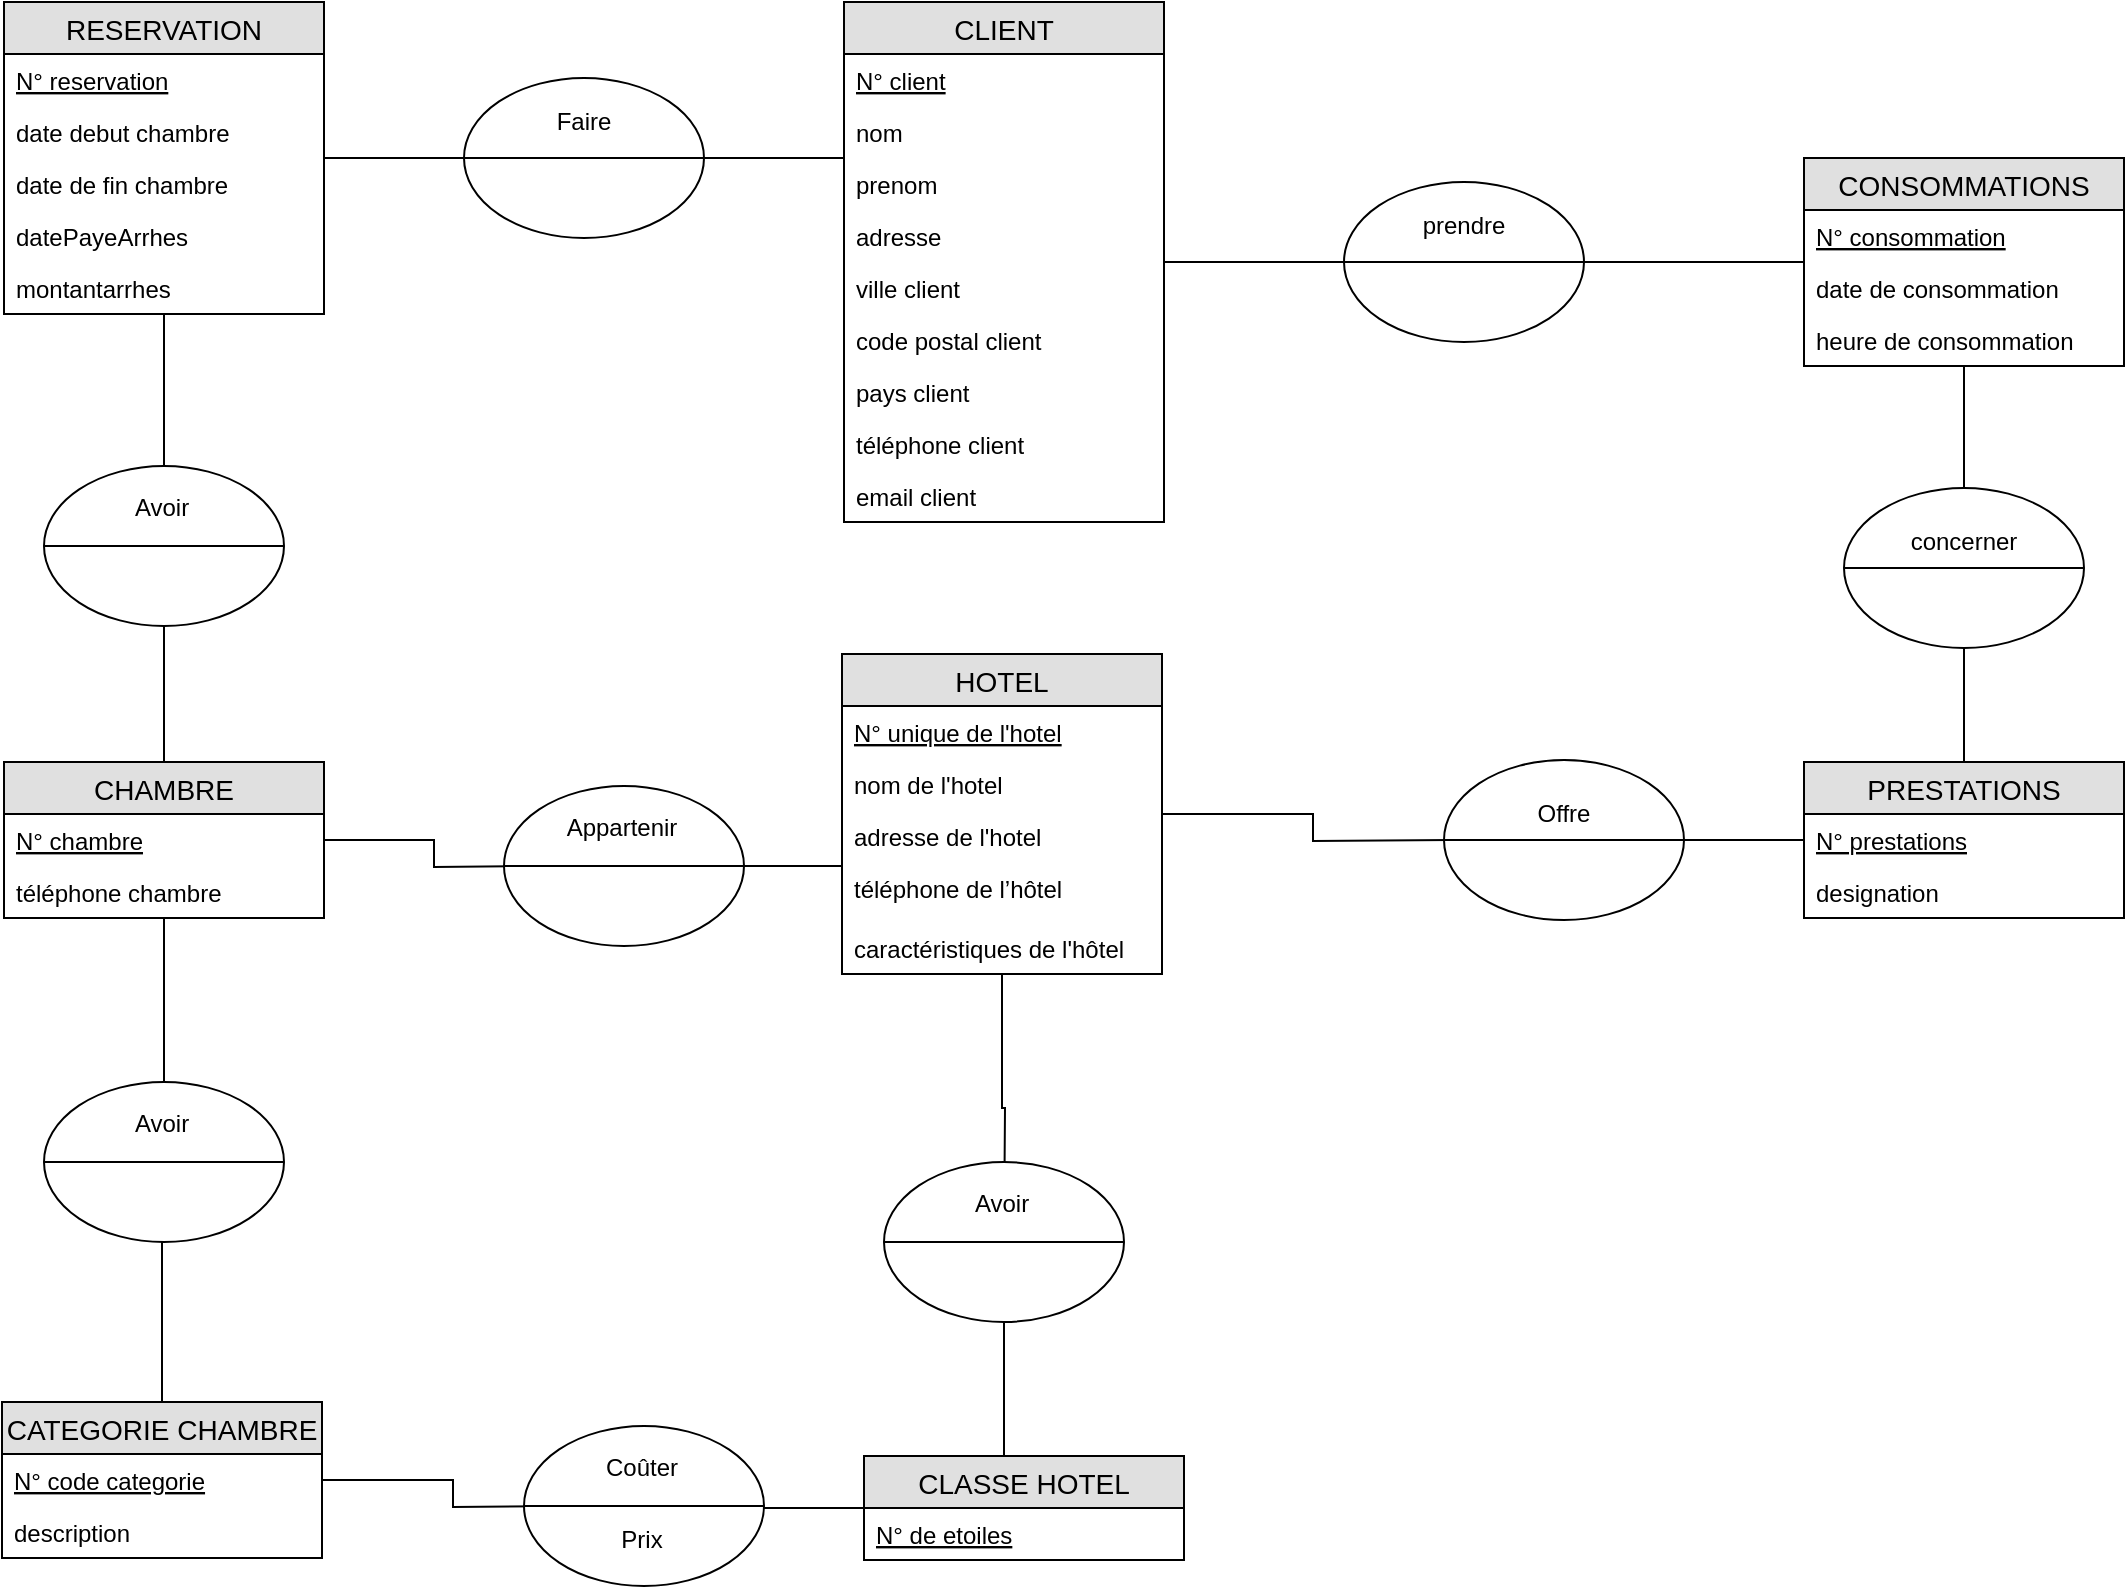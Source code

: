 <mxfile version="12.3.2" type="device" pages="2"><diagram id="JIY-DpcTwxHqv-32On8U" name="MCD"><mxGraphModel dx="1666" dy="900" grid="1" gridSize="10" guides="1" tooltips="1" connect="1" arrows="1" fold="1" page="1" pageScale="1" pageWidth="827" pageHeight="1169" math="0" shadow="0"><root><mxCell id="0"/><mxCell id="1" parent="0"/><mxCell id="kidy3996YHpwmDa_Awx5-35" value="" style="edgeStyle=orthogonalEdgeStyle;rounded=0;orthogonalLoop=1;jettySize=auto;html=1;" parent="1" source="kidy3996YHpwmDa_Awx5-2" edge="1"><mxGeometry relative="1" as="geometry"><mxPoint x="300" y="218" as="targetPoint"/></mxGeometry></mxCell><mxCell id="kidy3996YHpwmDa_Awx5-68" value="" style="edgeStyle=orthogonalEdgeStyle;rounded=0;orthogonalLoop=1;jettySize=auto;html=1;" parent="1" source="kidy3996YHpwmDa_Awx5-2" edge="1"><mxGeometry relative="1" as="geometry"><mxPoint x="140" y="390" as="targetPoint"/></mxGeometry></mxCell><mxCell id="kidy3996YHpwmDa_Awx5-2" value="RESERVATION" style="swimlane;fontStyle=0;childLayout=stackLayout;horizontal=1;startSize=26;fillColor=#e0e0e0;horizontalStack=0;resizeParent=1;resizeParentMax=0;resizeLast=0;collapsible=1;marginBottom=0;swimlaneFillColor=#ffffff;align=center;fontSize=14;" parent="1" vertex="1"><mxGeometry x="60" y="140" width="160" height="156" as="geometry"/></mxCell><mxCell id="kidy3996YHpwmDa_Awx5-3" value="N° reservation" style="text;strokeColor=none;fillColor=none;spacingLeft=4;spacingRight=4;overflow=hidden;rotatable=0;points=[[0,0.5],[1,0.5]];portConstraint=eastwest;fontSize=12;fontStyle=4" parent="kidy3996YHpwmDa_Awx5-2" vertex="1"><mxGeometry y="26" width="160" height="26" as="geometry"/></mxCell><mxCell id="kidy3996YHpwmDa_Awx5-4" value="date debut chambre" style="text;strokeColor=none;fillColor=none;spacingLeft=4;spacingRight=4;overflow=hidden;rotatable=0;points=[[0,0.5],[1,0.5]];portConstraint=eastwest;fontSize=12;" parent="kidy3996YHpwmDa_Awx5-2" vertex="1"><mxGeometry y="52" width="160" height="26" as="geometry"/></mxCell><mxCell id="kidy3996YHpwmDa_Awx5-5" value="date de fin chambre" style="text;strokeColor=none;fillColor=none;spacingLeft=4;spacingRight=4;overflow=hidden;rotatable=0;points=[[0,0.5],[1,0.5]];portConstraint=eastwest;fontSize=12;" parent="kidy3996YHpwmDa_Awx5-2" vertex="1"><mxGeometry y="78" width="160" height="26" as="geometry"/></mxCell><mxCell id="kidy3996YHpwmDa_Awx5-6" value="datePayeArrhes" style="text;strokeColor=none;fillColor=none;spacingLeft=4;spacingRight=4;overflow=hidden;rotatable=0;points=[[0,0.5],[1,0.5]];portConstraint=eastwest;fontSize=12;" parent="kidy3996YHpwmDa_Awx5-2" vertex="1"><mxGeometry y="104" width="160" height="26" as="geometry"/></mxCell><mxCell id="kidy3996YHpwmDa_Awx5-7" value="montantarrhes" style="text;strokeColor=none;fillColor=none;spacingLeft=4;spacingRight=4;overflow=hidden;rotatable=0;points=[[0,0.5],[1,0.5]];portConstraint=eastwest;fontSize=12;" parent="kidy3996YHpwmDa_Awx5-2" vertex="1"><mxGeometry y="130" width="160" height="26" as="geometry"/></mxCell><mxCell id="kidy3996YHpwmDa_Awx5-39" value="" style="edgeStyle=orthogonalEdgeStyle;rounded=0;orthogonalLoop=1;jettySize=auto;html=1;" parent="1" source="kidy3996YHpwmDa_Awx5-23" edge="1"><mxGeometry relative="1" as="geometry"><mxPoint x="490" y="218" as="targetPoint"/></mxGeometry></mxCell><mxCell id="kidy3996YHpwmDa_Awx5-23" value="" style="ellipse;whiteSpace=wrap;html=1;" parent="1" vertex="1"><mxGeometry x="290" y="178" width="120" height="80" as="geometry"/></mxCell><mxCell id="kidy3996YHpwmDa_Awx5-27" value="" style="endArrow=none;html=1;entryX=1;entryY=0.5;entryDx=0;entryDy=0;exitX=0;exitY=0.5;exitDx=0;exitDy=0;" parent="1" source="kidy3996YHpwmDa_Awx5-23" target="kidy3996YHpwmDa_Awx5-23" edge="1"><mxGeometry width="50" height="50" relative="1" as="geometry"><mxPoint x="265" y="240" as="sourcePoint"/><mxPoint x="315" y="190" as="targetPoint"/></mxGeometry></mxCell><mxCell id="kidy3996YHpwmDa_Awx5-37" value="Faire" style="text;html=1;strokeColor=none;fillColor=none;align=center;verticalAlign=middle;whiteSpace=wrap;rounded=0;" parent="1" vertex="1"><mxGeometry x="330" y="190" width="40" height="20" as="geometry"/></mxCell><mxCell id="kidy3996YHpwmDa_Awx5-163" value="" style="edgeStyle=orthogonalEdgeStyle;rounded=0;orthogonalLoop=1;jettySize=auto;html=1;" parent="1" source="kidy3996YHpwmDa_Awx5-40" edge="1"><mxGeometry relative="1" as="geometry"><mxPoint x="760" y="270" as="targetPoint"/></mxGeometry></mxCell><mxCell id="kidy3996YHpwmDa_Awx5-40" value="CLIENT" style="swimlane;fontStyle=0;childLayout=stackLayout;horizontal=1;startSize=26;fillColor=#e0e0e0;horizontalStack=0;resizeParent=1;resizeParentMax=0;resizeLast=0;collapsible=1;marginBottom=0;swimlaneFillColor=#ffffff;align=center;fontSize=14;" parent="1" vertex="1"><mxGeometry x="480" y="140" width="160" height="260" as="geometry"/></mxCell><mxCell id="kidy3996YHpwmDa_Awx5-41" value="N° client" style="text;strokeColor=none;fillColor=none;spacingLeft=4;spacingRight=4;overflow=hidden;rotatable=0;points=[[0,0.5],[1,0.5]];portConstraint=eastwest;fontSize=12;fontStyle=4" parent="kidy3996YHpwmDa_Awx5-40" vertex="1"><mxGeometry y="26" width="160" height="26" as="geometry"/></mxCell><mxCell id="kidy3996YHpwmDa_Awx5-45" value="nom" style="text;strokeColor=none;fillColor=none;spacingLeft=4;spacingRight=4;overflow=hidden;rotatable=0;points=[[0,0.5],[1,0.5]];portConstraint=eastwest;fontSize=12;" parent="kidy3996YHpwmDa_Awx5-40" vertex="1"><mxGeometry y="52" width="160" height="26" as="geometry"/></mxCell><mxCell id="kidy3996YHpwmDa_Awx5-46" value="prenom" style="text;strokeColor=none;fillColor=none;spacingLeft=4;spacingRight=4;overflow=hidden;rotatable=0;points=[[0,0.5],[1,0.5]];portConstraint=eastwest;fontSize=12;" parent="kidy3996YHpwmDa_Awx5-40" vertex="1"><mxGeometry y="78" width="160" height="26" as="geometry"/></mxCell><mxCell id="kidy3996YHpwmDa_Awx5-47" value="adresse" style="text;strokeColor=none;fillColor=none;spacingLeft=4;spacingRight=4;overflow=hidden;rotatable=0;points=[[0,0.5],[1,0.5]];portConstraint=eastwest;fontSize=12;" parent="kidy3996YHpwmDa_Awx5-40" vertex="1"><mxGeometry y="104" width="160" height="26" as="geometry"/></mxCell><mxCell id="kidy3996YHpwmDa_Awx5-48" value="ville client" style="text;strokeColor=none;fillColor=none;spacingLeft=4;spacingRight=4;overflow=hidden;rotatable=0;points=[[0,0.5],[1,0.5]];portConstraint=eastwest;fontSize=12;" parent="kidy3996YHpwmDa_Awx5-40" vertex="1"><mxGeometry y="130" width="160" height="26" as="geometry"/></mxCell><mxCell id="kidy3996YHpwmDa_Awx5-49" value="code postal client" style="text;strokeColor=none;fillColor=none;spacingLeft=4;spacingRight=4;overflow=hidden;rotatable=0;points=[[0,0.5],[1,0.5]];portConstraint=eastwest;fontSize=12;" parent="kidy3996YHpwmDa_Awx5-40" vertex="1"><mxGeometry y="156" width="160" height="26" as="geometry"/></mxCell><mxCell id="kidy3996YHpwmDa_Awx5-50" value="pays client" style="text;strokeColor=none;fillColor=none;spacingLeft=4;spacingRight=4;overflow=hidden;rotatable=0;points=[[0,0.5],[1,0.5]];portConstraint=eastwest;fontSize=12;" parent="kidy3996YHpwmDa_Awx5-40" vertex="1"><mxGeometry y="182" width="160" height="26" as="geometry"/></mxCell><mxCell id="kidy3996YHpwmDa_Awx5-51" value="téléphone client" style="text;strokeColor=none;fillColor=none;spacingLeft=4;spacingRight=4;overflow=hidden;rotatable=0;points=[[0,0.5],[1,0.5]];portConstraint=eastwest;fontSize=12;" parent="kidy3996YHpwmDa_Awx5-40" vertex="1"><mxGeometry y="208" width="160" height="26" as="geometry"/></mxCell><mxCell id="kidy3996YHpwmDa_Awx5-52" value="email client" style="text;strokeColor=none;fillColor=none;spacingLeft=4;spacingRight=4;overflow=hidden;rotatable=0;points=[[0,0.5],[1,0.5]];portConstraint=eastwest;fontSize=12;" parent="kidy3996YHpwmDa_Awx5-40" vertex="1"><mxGeometry y="234" width="160" height="26" as="geometry"/></mxCell><mxCell id="kidy3996YHpwmDa_Awx5-187" value="" style="edgeStyle=orthogonalEdgeStyle;rounded=0;orthogonalLoop=1;jettySize=auto;html=1;" parent="1" source="kidy3996YHpwmDa_Awx5-166" edge="1"><mxGeometry relative="1" as="geometry"><mxPoint x="830" y="270" as="targetPoint"/></mxGeometry></mxCell><mxCell id="kidy3996YHpwmDa_Awx5-196" value="" style="edgeStyle=orthogonalEdgeStyle;rounded=0;orthogonalLoop=1;jettySize=auto;html=1;" parent="1" source="kidy3996YHpwmDa_Awx5-166" edge="1"><mxGeometry relative="1" as="geometry"><mxPoint x="1040" y="402" as="targetPoint"/></mxGeometry></mxCell><mxCell id="kidy3996YHpwmDa_Awx5-166" value="CONSOMMATIONS" style="swimlane;fontStyle=0;childLayout=stackLayout;horizontal=1;startSize=26;fillColor=#e0e0e0;horizontalStack=0;resizeParent=1;resizeParentMax=0;resizeLast=0;collapsible=1;marginBottom=0;swimlaneFillColor=#ffffff;align=center;fontSize=14;" parent="1" vertex="1"><mxGeometry x="960" y="218" width="160" height="104" as="geometry"/></mxCell><mxCell id="kidy3996YHpwmDa_Awx5-167" value="N° consommation" style="text;strokeColor=none;fillColor=none;spacingLeft=4;spacingRight=4;overflow=hidden;rotatable=0;points=[[0,0.5],[1,0.5]];portConstraint=eastwest;fontSize=12;fontStyle=4" parent="kidy3996YHpwmDa_Awx5-166" vertex="1"><mxGeometry y="26" width="160" height="26" as="geometry"/></mxCell><mxCell id="kidy3996YHpwmDa_Awx5-168" value="date de consommation" style="text;strokeColor=none;fillColor=none;spacingLeft=4;spacingRight=4;overflow=hidden;rotatable=0;points=[[0,0.5],[1,0.5]];portConstraint=eastwest;fontSize=12;" parent="kidy3996YHpwmDa_Awx5-166" vertex="1"><mxGeometry y="52" width="160" height="26" as="geometry"/></mxCell><mxCell id="kidy3996YHpwmDa_Awx5-169" value="heure de consommation" style="text;strokeColor=none;fillColor=none;spacingLeft=4;spacingRight=4;overflow=hidden;rotatable=0;points=[[0,0.5],[1,0.5]];portConstraint=eastwest;fontSize=12;" parent="kidy3996YHpwmDa_Awx5-166" vertex="1"><mxGeometry y="78" width="160" height="26" as="geometry"/></mxCell><mxCell id="kidy3996YHpwmDa_Awx5-72" value="" style="edgeStyle=orthogonalEdgeStyle;rounded=0;orthogonalLoop=1;jettySize=auto;html=1;" parent="1" source="kidy3996YHpwmDa_Awx5-54" edge="1"><mxGeometry relative="1" as="geometry"><mxPoint x="140" y="430" as="targetPoint"/></mxGeometry></mxCell><mxCell id="kidy3996YHpwmDa_Awx5-82" value="" style="edgeStyle=orthogonalEdgeStyle;rounded=0;orthogonalLoop=1;jettySize=auto;html=1;" parent="1" source="kidy3996YHpwmDa_Awx5-54" edge="1"><mxGeometry relative="1" as="geometry"><mxPoint x="330" y="572" as="targetPoint"/></mxGeometry></mxCell><mxCell id="kidy3996YHpwmDa_Awx5-110" value="" style="edgeStyle=orthogonalEdgeStyle;rounded=0;orthogonalLoop=1;jettySize=auto;html=1;" parent="1" source="kidy3996YHpwmDa_Awx5-54" edge="1"><mxGeometry relative="1" as="geometry"><mxPoint x="140" y="704" as="targetPoint"/></mxGeometry></mxCell><mxCell id="kidy3996YHpwmDa_Awx5-54" value="CHAMBRE" style="swimlane;fontStyle=0;childLayout=stackLayout;horizontal=1;startSize=26;fillColor=#e0e0e0;horizontalStack=0;resizeParent=1;resizeParentMax=0;resizeLast=0;collapsible=1;marginBottom=0;swimlaneFillColor=#ffffff;align=center;fontSize=14;" parent="1" vertex="1"><mxGeometry x="60" y="520" width="160" height="78" as="geometry"/></mxCell><mxCell id="kidy3996YHpwmDa_Awx5-55" value="N° chambre" style="text;strokeColor=none;fillColor=none;spacingLeft=4;spacingRight=4;overflow=hidden;rotatable=0;points=[[0,0.5],[1,0.5]];portConstraint=eastwest;fontSize=12;fontStyle=4" parent="kidy3996YHpwmDa_Awx5-54" vertex="1"><mxGeometry y="26" width="160" height="26" as="geometry"/></mxCell><mxCell id="kidy3996YHpwmDa_Awx5-76" value="téléphone chambre" style="text;strokeColor=none;fillColor=none;spacingLeft=4;spacingRight=4;overflow=hidden;rotatable=0;points=[[0,0.5],[1,0.5]];portConstraint=eastwest;fontSize=12;fontStyle=0" parent="kidy3996YHpwmDa_Awx5-54" vertex="1"><mxGeometry y="52" width="160" height="26" as="geometry"/></mxCell><mxCell id="kidy3996YHpwmDa_Awx5-92" value="" style="edgeStyle=orthogonalEdgeStyle;rounded=0;orthogonalLoop=1;jettySize=auto;html=1;" parent="1" source="kidy3996YHpwmDa_Awx5-83" edge="1"><mxGeometry relative="1" as="geometry"><mxPoint x="410" y="572" as="targetPoint"/><Array as="points"><mxPoint x="510" y="572"/><mxPoint x="510" y="572"/></Array></mxGeometry></mxCell><mxCell id="kidy3996YHpwmDa_Awx5-134" value="" style="edgeStyle=orthogonalEdgeStyle;rounded=0;orthogonalLoop=1;jettySize=auto;html=1;" parent="1" source="kidy3996YHpwmDa_Awx5-83" edge="1"><mxGeometry relative="1" as="geometry"><mxPoint x="560" y="760" as="targetPoint"/></mxGeometry></mxCell><mxCell id="kidy3996YHpwmDa_Awx5-204" value="" style="edgeStyle=orthogonalEdgeStyle;rounded=0;orthogonalLoop=1;jettySize=auto;html=1;" parent="1" source="kidy3996YHpwmDa_Awx5-83" edge="1"><mxGeometry relative="1" as="geometry"><mxPoint x="790" y="559" as="targetPoint"/></mxGeometry></mxCell><mxCell id="kidy3996YHpwmDa_Awx5-83" value="HOTEL" style="swimlane;fontStyle=0;childLayout=stackLayout;horizontal=1;startSize=26;fillColor=#e0e0e0;horizontalStack=0;resizeParent=1;resizeParentMax=0;resizeLast=0;collapsible=1;marginBottom=0;swimlaneFillColor=#ffffff;align=center;fontSize=14;" parent="1" vertex="1"><mxGeometry x="479" y="466" width="160" height="160" as="geometry"/></mxCell><mxCell id="kidy3996YHpwmDa_Awx5-84" value="N° unique de l'hotel" style="text;strokeColor=none;fillColor=none;spacingLeft=4;spacingRight=4;overflow=hidden;rotatable=0;points=[[0,0.5],[1,0.5]];portConstraint=eastwest;fontSize=12;fontStyle=4" parent="kidy3996YHpwmDa_Awx5-83" vertex="1"><mxGeometry y="26" width="160" height="26" as="geometry"/></mxCell><mxCell id="kidy3996YHpwmDa_Awx5-85" value="nom de l'hotel" style="text;strokeColor=none;fillColor=none;spacingLeft=4;spacingRight=4;overflow=hidden;rotatable=0;points=[[0,0.5],[1,0.5]];portConstraint=eastwest;fontSize=12;fontStyle=0" parent="kidy3996YHpwmDa_Awx5-83" vertex="1"><mxGeometry y="52" width="160" height="26" as="geometry"/></mxCell><mxCell id="kidy3996YHpwmDa_Awx5-86" value="adresse de l'hotel" style="text;strokeColor=none;fillColor=none;spacingLeft=4;spacingRight=4;overflow=hidden;rotatable=0;points=[[0,0.5],[1,0.5]];portConstraint=eastwest;fontSize=12;fontStyle=0" parent="kidy3996YHpwmDa_Awx5-83" vertex="1"><mxGeometry y="78" width="160" height="26" as="geometry"/></mxCell><mxCell id="kidy3996YHpwmDa_Awx5-102" value="téléphone de l’hôtel" style="text;strokeColor=none;fillColor=none;spacingLeft=4;spacingRight=4;overflow=hidden;rotatable=0;points=[[0,0.5],[1,0.5]];portConstraint=eastwest;fontSize=12;fontStyle=0" parent="kidy3996YHpwmDa_Awx5-83" vertex="1"><mxGeometry y="104" width="160" height="30" as="geometry"/></mxCell><mxCell id="kidy3996YHpwmDa_Awx5-103" value="caractéristiques de l'hôtel " style="text;strokeColor=none;fillColor=none;spacingLeft=4;spacingRight=4;overflow=hidden;rotatable=0;points=[[0,0.5],[1,0.5]];portConstraint=eastwest;fontSize=12;fontStyle=0" parent="kidy3996YHpwmDa_Awx5-83" vertex="1"><mxGeometry y="134" width="160" height="26" as="geometry"/></mxCell><mxCell id="kidy3996YHpwmDa_Awx5-73" value="" style="ellipse;whiteSpace=wrap;html=1;" parent="1" vertex="1"><mxGeometry x="80" y="372" width="120" height="80" as="geometry"/></mxCell><mxCell id="kidy3996YHpwmDa_Awx5-74" value="" style="endArrow=none;html=1;entryX=1;entryY=0.5;entryDx=0;entryDy=0;" parent="1" target="kidy3996YHpwmDa_Awx5-73" edge="1"><mxGeometry width="50" height="50" relative="1" as="geometry"><mxPoint x="80" y="412" as="sourcePoint"/><mxPoint x="130" y="362" as="targetPoint"/></mxGeometry></mxCell><mxCell id="kidy3996YHpwmDa_Awx5-75" value="Avoir" style="text;html=1;strokeColor=none;fillColor=none;align=center;verticalAlign=middle;whiteSpace=wrap;rounded=0;" parent="1" vertex="1"><mxGeometry x="119" y="383" width="40" height="20" as="geometry"/></mxCell><mxCell id="kidy3996YHpwmDa_Awx5-99" value="" style="ellipse;whiteSpace=wrap;html=1;" parent="1" vertex="1"><mxGeometry x="310" y="532" width="120" height="80" as="geometry"/></mxCell><mxCell id="kidy3996YHpwmDa_Awx5-100" value="" style="endArrow=none;html=1;entryX=1;entryY=0.5;entryDx=0;entryDy=0;" parent="1" target="kidy3996YHpwmDa_Awx5-99" edge="1"><mxGeometry width="50" height="50" relative="1" as="geometry"><mxPoint x="310" y="572" as="sourcePoint"/><mxPoint x="360" y="522" as="targetPoint"/></mxGeometry></mxCell><mxCell id="kidy3996YHpwmDa_Awx5-101" value="Appartenir" style="text;html=1;strokeColor=none;fillColor=none;align=center;verticalAlign=middle;whiteSpace=wrap;rounded=0;" parent="1" vertex="1"><mxGeometry x="349" y="543" width="40" height="20" as="geometry"/></mxCell><mxCell id="kidy3996YHpwmDa_Awx5-123" value="" style="edgeStyle=orthogonalEdgeStyle;rounded=0;orthogonalLoop=1;jettySize=auto;html=1;" parent="1" source="kidy3996YHpwmDa_Awx5-114" edge="1"><mxGeometry relative="1" as="geometry"><mxPoint x="139" y="734" as="targetPoint"/></mxGeometry></mxCell><mxCell id="kidy3996YHpwmDa_Awx5-238" value="" style="edgeStyle=orthogonalEdgeStyle;rounded=0;orthogonalLoop=1;jettySize=auto;html=1;" parent="1" source="kidy3996YHpwmDa_Awx5-114" edge="1"><mxGeometry relative="1" as="geometry"><mxPoint x="350" y="892" as="targetPoint"/></mxGeometry></mxCell><mxCell id="kidy3996YHpwmDa_Awx5-114" value="CATEGORIE CHAMBRE" style="swimlane;fontStyle=0;childLayout=stackLayout;horizontal=1;startSize=26;fillColor=#e0e0e0;horizontalStack=0;resizeParent=1;resizeParentMax=0;resizeLast=0;collapsible=1;marginBottom=0;swimlaneFillColor=#ffffff;align=center;fontSize=14;" parent="1" vertex="1"><mxGeometry x="59" y="840" width="160" height="78" as="geometry"/></mxCell><mxCell id="kidy3996YHpwmDa_Awx5-115" value="N° code categorie" style="text;strokeColor=none;fillColor=none;spacingLeft=4;spacingRight=4;overflow=hidden;rotatable=0;points=[[0,0.5],[1,0.5]];portConstraint=eastwest;fontSize=12;fontStyle=4" parent="kidy3996YHpwmDa_Awx5-114" vertex="1"><mxGeometry y="26" width="160" height="26" as="geometry"/></mxCell><mxCell id="kidy3996YHpwmDa_Awx5-116" value="description" style="text;strokeColor=none;fillColor=none;spacingLeft=4;spacingRight=4;overflow=hidden;rotatable=0;points=[[0,0.5],[1,0.5]];portConstraint=eastwest;fontSize=12;fontStyle=0" parent="kidy3996YHpwmDa_Awx5-114" vertex="1"><mxGeometry y="52" width="160" height="26" as="geometry"/></mxCell><mxCell id="kidy3996YHpwmDa_Awx5-124" value="" style="ellipse;whiteSpace=wrap;html=1;" parent="1" vertex="1"><mxGeometry x="80" y="680" width="120" height="80" as="geometry"/></mxCell><mxCell id="kidy3996YHpwmDa_Awx5-125" value="" style="endArrow=none;html=1;entryX=1;entryY=0.5;entryDx=0;entryDy=0;" parent="1" target="kidy3996YHpwmDa_Awx5-124" edge="1"><mxGeometry width="50" height="50" relative="1" as="geometry"><mxPoint x="80" y="720" as="sourcePoint"/><mxPoint x="130" y="670" as="targetPoint"/></mxGeometry></mxCell><mxCell id="kidy3996YHpwmDa_Awx5-126" value="Avoir" style="text;html=1;strokeColor=none;fillColor=none;align=center;verticalAlign=middle;whiteSpace=wrap;rounded=0;" parent="1" vertex="1"><mxGeometry x="119" y="691" width="40" height="20" as="geometry"/></mxCell><mxCell id="kidy3996YHpwmDa_Awx5-145" value="" style="edgeStyle=orthogonalEdgeStyle;rounded=0;orthogonalLoop=1;jettySize=auto;html=1;" parent="1" source="kidy3996YHpwmDa_Awx5-242" edge="1"><mxGeometry relative="1" as="geometry"><mxPoint x="560" y="820" as="sourcePoint"/><mxPoint x="560" y="900" as="targetPoint"/></mxGeometry></mxCell><mxCell id="kidy3996YHpwmDa_Awx5-241" value="" style="edgeStyle=orthogonalEdgeStyle;rounded=0;orthogonalLoop=1;jettySize=auto;html=1;" parent="1" source="kidy3996YHpwmDa_Awx5-146" edge="1"><mxGeometry relative="1" as="geometry"><mxPoint x="390" y="893" as="targetPoint"/></mxGeometry></mxCell><mxCell id="kidy3996YHpwmDa_Awx5-146" value="CLASSE HOTEL" style="swimlane;fontStyle=0;childLayout=stackLayout;horizontal=1;startSize=26;fillColor=#e0e0e0;horizontalStack=0;resizeParent=1;resizeParentMax=0;resizeLast=0;collapsible=1;marginBottom=0;swimlaneFillColor=#ffffff;align=center;fontSize=14;" parent="1" vertex="1"><mxGeometry x="490" y="867" width="160" height="52" as="geometry"/></mxCell><mxCell id="kidy3996YHpwmDa_Awx5-147" value="N° de etoiles" style="text;strokeColor=none;fillColor=none;spacingLeft=4;spacingRight=4;overflow=hidden;rotatable=0;points=[[0,0.5],[1,0.5]];portConstraint=eastwest;fontSize=12;fontStyle=4" parent="kidy3996YHpwmDa_Awx5-146" vertex="1"><mxGeometry y="26" width="160" height="26" as="geometry"/></mxCell><mxCell id="kidy3996YHpwmDa_Awx5-188" value="" style="ellipse;whiteSpace=wrap;html=1;" parent="1" vertex="1"><mxGeometry x="730" y="230" width="120" height="80" as="geometry"/></mxCell><mxCell id="kidy3996YHpwmDa_Awx5-189" value="" style="endArrow=none;html=1;entryX=1;entryY=0.5;entryDx=0;entryDy=0;exitX=0;exitY=0.5;exitDx=0;exitDy=0;" parent="1" source="kidy3996YHpwmDa_Awx5-188" target="kidy3996YHpwmDa_Awx5-188" edge="1"><mxGeometry width="50" height="50" relative="1" as="geometry"><mxPoint x="705" y="292" as="sourcePoint"/><mxPoint x="755" y="242" as="targetPoint"/></mxGeometry></mxCell><mxCell id="kidy3996YHpwmDa_Awx5-190" value="prendre" style="text;html=1;strokeColor=none;fillColor=none;align=center;verticalAlign=middle;whiteSpace=wrap;rounded=0;" parent="1" vertex="1"><mxGeometry x="770" y="242" width="40" height="20" as="geometry"/></mxCell><mxCell id="kidy3996YHpwmDa_Awx5-221" value="" style="edgeStyle=orthogonalEdgeStyle;rounded=0;orthogonalLoop=1;jettySize=auto;html=1;" parent="1" source="kidy3996YHpwmDa_Awx5-205" edge="1"><mxGeometry relative="1" as="geometry"><mxPoint x="1040" y="540" as="targetPoint"/></mxGeometry></mxCell><mxCell id="kidy3996YHpwmDa_Awx5-205" value="" style="ellipse;whiteSpace=wrap;html=1;" parent="1" vertex="1"><mxGeometry x="980" y="383" width="120" height="80" as="geometry"/></mxCell><mxCell id="kidy3996YHpwmDa_Awx5-206" value="" style="endArrow=none;html=1;entryX=1;entryY=0.5;entryDx=0;entryDy=0;exitX=0;exitY=0.5;exitDx=0;exitDy=0;" parent="1" source="kidy3996YHpwmDa_Awx5-205" target="kidy3996YHpwmDa_Awx5-205" edge="1"><mxGeometry width="50" height="50" relative="1" as="geometry"><mxPoint x="955" y="455" as="sourcePoint"/><mxPoint x="1005" y="405" as="targetPoint"/></mxGeometry></mxCell><mxCell id="kidy3996YHpwmDa_Awx5-216" value="concerner" style="text;html=1;strokeColor=none;fillColor=none;align=center;verticalAlign=middle;whiteSpace=wrap;rounded=0;" parent="1" vertex="1"><mxGeometry x="1020" y="400" width="40" height="20" as="geometry"/></mxCell><mxCell id="kidy3996YHpwmDa_Awx5-230" value="" style="edgeStyle=orthogonalEdgeStyle;rounded=0;orthogonalLoop=1;jettySize=auto;html=1;" parent="1" source="kidy3996YHpwmDa_Awx5-222" edge="1"><mxGeometry relative="1" as="geometry"><mxPoint x="880" y="559" as="targetPoint"/></mxGeometry></mxCell><mxCell id="kidy3996YHpwmDa_Awx5-222" value="PRESTATIONS" style="swimlane;fontStyle=0;childLayout=stackLayout;horizontal=1;startSize=26;fillColor=#e0e0e0;horizontalStack=0;resizeParent=1;resizeParentMax=0;resizeLast=0;collapsible=1;marginBottom=0;swimlaneFillColor=#ffffff;align=center;fontSize=14;" parent="1" vertex="1"><mxGeometry x="960" y="520" width="160" height="78" as="geometry"/></mxCell><mxCell id="kidy3996YHpwmDa_Awx5-223" value="N° prestations" style="text;strokeColor=none;fillColor=none;spacingLeft=4;spacingRight=4;overflow=hidden;rotatable=0;points=[[0,0.5],[1,0.5]];portConstraint=eastwest;fontSize=12;fontStyle=4" parent="kidy3996YHpwmDa_Awx5-222" vertex="1"><mxGeometry y="26" width="160" height="26" as="geometry"/></mxCell><mxCell id="kidy3996YHpwmDa_Awx5-224" value="designation" style="text;strokeColor=none;fillColor=none;spacingLeft=4;spacingRight=4;overflow=hidden;rotatable=0;points=[[0,0.5],[1,0.5]];portConstraint=eastwest;fontSize=12;" parent="kidy3996YHpwmDa_Awx5-222" vertex="1"><mxGeometry y="52" width="160" height="26" as="geometry"/></mxCell><mxCell id="kidy3996YHpwmDa_Awx5-231" value="" style="ellipse;whiteSpace=wrap;html=1;" parent="1" vertex="1"><mxGeometry x="780" y="519" width="120" height="80" as="geometry"/></mxCell><mxCell id="kidy3996YHpwmDa_Awx5-232" value="" style="endArrow=none;html=1;entryX=1;entryY=0.5;entryDx=0;entryDy=0;exitX=0;exitY=0.5;exitDx=0;exitDy=0;" parent="1" source="kidy3996YHpwmDa_Awx5-231" target="kidy3996YHpwmDa_Awx5-231" edge="1"><mxGeometry width="50" height="50" relative="1" as="geometry"><mxPoint x="755" y="591" as="sourcePoint"/><mxPoint x="805" y="541" as="targetPoint"/></mxGeometry></mxCell><mxCell id="kidy3996YHpwmDa_Awx5-233" value="Offre" style="text;html=1;strokeColor=none;fillColor=none;align=center;verticalAlign=middle;whiteSpace=wrap;rounded=0;" parent="1" vertex="1"><mxGeometry x="820" y="536" width="40" height="20" as="geometry"/></mxCell><mxCell id="kidy3996YHpwmDa_Awx5-242" value="" style="ellipse;whiteSpace=wrap;html=1;" parent="1" vertex="1"><mxGeometry x="500" y="720" width="120" height="80" as="geometry"/></mxCell><mxCell id="kidy3996YHpwmDa_Awx5-243" value="" style="endArrow=none;html=1;entryX=1;entryY=0.5;entryDx=0;entryDy=0;" parent="1" target="kidy3996YHpwmDa_Awx5-242" edge="1"><mxGeometry width="50" height="50" relative="1" as="geometry"><mxPoint x="500" y="760" as="sourcePoint"/><mxPoint x="550" y="710" as="targetPoint"/></mxGeometry></mxCell><mxCell id="kidy3996YHpwmDa_Awx5-244" value="Avoir" style="text;html=1;strokeColor=none;fillColor=none;align=center;verticalAlign=middle;whiteSpace=wrap;rounded=0;" parent="1" vertex="1"><mxGeometry x="539" y="731" width="40" height="20" as="geometry"/></mxCell><mxCell id="kidy3996YHpwmDa_Awx5-245" value="" style="ellipse;whiteSpace=wrap;html=1;" parent="1" vertex="1"><mxGeometry x="320" y="852" width="120" height="80" as="geometry"/></mxCell><mxCell id="kidy3996YHpwmDa_Awx5-246" value="" style="endArrow=none;html=1;entryX=1;entryY=0.5;entryDx=0;entryDy=0;" parent="1" target="kidy3996YHpwmDa_Awx5-245" edge="1"><mxGeometry width="50" height="50" relative="1" as="geometry"><mxPoint x="320" y="892" as="sourcePoint"/><mxPoint x="370" y="842" as="targetPoint"/></mxGeometry></mxCell><mxCell id="kidy3996YHpwmDa_Awx5-247" value="Coûter" style="text;html=1;strokeColor=none;fillColor=none;align=center;verticalAlign=middle;whiteSpace=wrap;rounded=0;" parent="1" vertex="1"><mxGeometry x="359" y="863" width="40" height="20" as="geometry"/></mxCell><mxCell id="kidy3996YHpwmDa_Awx5-248" value="Prix" style="text;html=1;strokeColor=none;fillColor=none;align=center;verticalAlign=middle;whiteSpace=wrap;rounded=0;" parent="1" vertex="1"><mxGeometry x="359" y="899" width="40" height="20" as="geometry"/></mxCell></root></mxGraphModel></diagram><diagram id="tg42ncEIR6TbJp-wQMaf" name="MLD"><mxGraphModel dx="1666" dy="900" grid="1" gridSize="10" guides="1" tooltips="1" connect="1" arrows="1" fold="1" page="1" pageScale="1" pageWidth="827" pageHeight="1169" math="0" shadow="0"><root><mxCell id="ooFSIdba8Cy9i5rsUDGT-0"/><mxCell id="ooFSIdba8Cy9i5rsUDGT-1" parent="ooFSIdba8Cy9i5rsUDGT-0"/><mxCell id="iCkG17TlJtpA-CiNs5CX-12" style="edgeStyle=orthogonalEdgeStyle;rounded=0;orthogonalLoop=1;jettySize=auto;html=1;entryX=0;entryY=0.5;entryDx=0;entryDy=0;" edge="1" parent="ooFSIdba8Cy9i5rsUDGT-1" source="PdSOAB8o-9te-NpRoOf--0" target="iCkG17TlJtpA-CiNs5CX-4"><mxGeometry relative="1" as="geometry"/></mxCell><mxCell id="DgeUqgsrPzKfWie9CT0q-4" style="edgeStyle=orthogonalEdgeStyle;rounded=0;orthogonalLoop=1;jettySize=auto;html=1;entryX=0.5;entryY=0;entryDx=0;entryDy=0;" edge="1" parent="ooFSIdba8Cy9i5rsUDGT-1" source="PdSOAB8o-9te-NpRoOf--0" target="DgeUqgsrPzKfWie9CT0q-0"><mxGeometry relative="1" as="geometry"/></mxCell><mxCell id="PdSOAB8o-9te-NpRoOf--0" value="RESERVATIONS" style="swimlane;fontStyle=0;childLayout=stackLayout;horizontal=1;startSize=26;fillColor=#e0e0e0;horizontalStack=0;resizeParent=1;resizeParentMax=0;resizeLast=0;collapsible=1;marginBottom=0;swimlaneFillColor=#ffffff;align=center;fontSize=14;" vertex="1" parent="ooFSIdba8Cy9i5rsUDGT-1"><mxGeometry x="80" y="40" width="160" height="208" as="geometry"><mxRectangle x="80" y="40" width="130" height="26" as="alternateBounds"/></mxGeometry></mxCell><mxCell id="PdSOAB8o-9te-NpRoOf--1" value="N° reservation" style="text;strokeColor=none;fillColor=none;spacingLeft=4;spacingRight=4;overflow=hidden;rotatable=0;points=[[0,0.5],[1,0.5]];portConstraint=eastwest;fontSize=12;fontStyle=4" vertex="1" parent="PdSOAB8o-9te-NpRoOf--0"><mxGeometry y="26" width="160" height="26" as="geometry"/></mxCell><mxCell id="PdSOAB8o-9te-NpRoOf--2" value="date debut chambre" style="text;strokeColor=none;fillColor=none;spacingLeft=4;spacingRight=4;overflow=hidden;rotatable=0;points=[[0,0.5],[1,0.5]];portConstraint=eastwest;fontSize=12;" vertex="1" parent="PdSOAB8o-9te-NpRoOf--0"><mxGeometry y="52" width="160" height="26" as="geometry"/></mxCell><mxCell id="PdSOAB8o-9te-NpRoOf--3" value="date de fin chambre" style="text;strokeColor=none;fillColor=none;spacingLeft=4;spacingRight=4;overflow=hidden;rotatable=0;points=[[0,0.5],[1,0.5]];portConstraint=eastwest;fontSize=12;" vertex="1" parent="PdSOAB8o-9te-NpRoOf--0"><mxGeometry y="78" width="160" height="26" as="geometry"/></mxCell><mxCell id="PdSOAB8o-9te-NpRoOf--4" value="datePayeArrhes" style="text;strokeColor=none;fillColor=none;spacingLeft=4;spacingRight=4;overflow=hidden;rotatable=0;points=[[0,0.5],[1,0.5]];portConstraint=eastwest;fontSize=12;" vertex="1" parent="PdSOAB8o-9te-NpRoOf--0"><mxGeometry y="104" width="160" height="26" as="geometry"/></mxCell><mxCell id="PdSOAB8o-9te-NpRoOf--5" value="montantarrhes" style="text;strokeColor=none;fillColor=none;spacingLeft=4;spacingRight=4;overflow=hidden;rotatable=0;points=[[0,0.5],[1,0.5]];portConstraint=eastwest;fontSize=12;" vertex="1" parent="PdSOAB8o-9te-NpRoOf--0"><mxGeometry y="130" width="160" height="26" as="geometry"/></mxCell><mxCell id="iCkG17TlJtpA-CiNs5CX-11" value="#N° client" style="text;strokeColor=none;fillColor=none;spacingLeft=4;spacingRight=4;overflow=hidden;rotatable=0;points=[[0,0.5],[1,0.5]];portConstraint=eastwest;fontSize=12;fontStyle=4" vertex="1" parent="PdSOAB8o-9te-NpRoOf--0"><mxGeometry y="156" width="160" height="26" as="geometry"/></mxCell><mxCell id="DgeUqgsrPzKfWie9CT0q-3" value="#N° chambre" style="text;strokeColor=none;fillColor=none;spacingLeft=4;spacingRight=4;overflow=hidden;rotatable=0;points=[[0,0.5],[1,0.5]];portConstraint=eastwest;fontSize=12;fontStyle=4" vertex="1" parent="PdSOAB8o-9te-NpRoOf--0"><mxGeometry y="182" width="160" height="26" as="geometry"/></mxCell><mxCell id="iCkG17TlJtpA-CiNs5CX-0" value="CLIENTS" style="swimlane;fontStyle=0;childLayout=stackLayout;horizontal=1;startSize=26;fillColor=#e0e0e0;horizontalStack=0;resizeParent=1;resizeParentMax=0;resizeLast=0;collapsible=1;marginBottom=0;swimlaneFillColor=#ffffff;align=center;fontSize=14;" vertex="1" parent="ooFSIdba8Cy9i5rsUDGT-1"><mxGeometry x="440" y="10" width="160" height="260" as="geometry"/></mxCell><mxCell id="iCkG17TlJtpA-CiNs5CX-1" value="N° client" style="text;strokeColor=none;fillColor=none;spacingLeft=4;spacingRight=4;overflow=hidden;rotatable=0;points=[[0,0.5],[1,0.5]];portConstraint=eastwest;fontSize=12;fontStyle=4" vertex="1" parent="iCkG17TlJtpA-CiNs5CX-0"><mxGeometry y="26" width="160" height="26" as="geometry"/></mxCell><mxCell id="iCkG17TlJtpA-CiNs5CX-2" value="nom" style="text;strokeColor=none;fillColor=none;spacingLeft=4;spacingRight=4;overflow=hidden;rotatable=0;points=[[0,0.5],[1,0.5]];portConstraint=eastwest;fontSize=12;" vertex="1" parent="iCkG17TlJtpA-CiNs5CX-0"><mxGeometry y="52" width="160" height="26" as="geometry"/></mxCell><mxCell id="iCkG17TlJtpA-CiNs5CX-3" value="prenom" style="text;strokeColor=none;fillColor=none;spacingLeft=4;spacingRight=4;overflow=hidden;rotatable=0;points=[[0,0.5],[1,0.5]];portConstraint=eastwest;fontSize=12;" vertex="1" parent="iCkG17TlJtpA-CiNs5CX-0"><mxGeometry y="78" width="160" height="26" as="geometry"/></mxCell><mxCell id="iCkG17TlJtpA-CiNs5CX-4" value="adresse" style="text;strokeColor=none;fillColor=none;spacingLeft=4;spacingRight=4;overflow=hidden;rotatable=0;points=[[0,0.5],[1,0.5]];portConstraint=eastwest;fontSize=12;" vertex="1" parent="iCkG17TlJtpA-CiNs5CX-0"><mxGeometry y="104" width="160" height="26" as="geometry"/></mxCell><mxCell id="iCkG17TlJtpA-CiNs5CX-5" value="ville client" style="text;strokeColor=none;fillColor=none;spacingLeft=4;spacingRight=4;overflow=hidden;rotatable=0;points=[[0,0.5],[1,0.5]];portConstraint=eastwest;fontSize=12;" vertex="1" parent="iCkG17TlJtpA-CiNs5CX-0"><mxGeometry y="130" width="160" height="26" as="geometry"/></mxCell><mxCell id="iCkG17TlJtpA-CiNs5CX-6" value="code postal client" style="text;strokeColor=none;fillColor=none;spacingLeft=4;spacingRight=4;overflow=hidden;rotatable=0;points=[[0,0.5],[1,0.5]];portConstraint=eastwest;fontSize=12;" vertex="1" parent="iCkG17TlJtpA-CiNs5CX-0"><mxGeometry y="156" width="160" height="26" as="geometry"/></mxCell><mxCell id="iCkG17TlJtpA-CiNs5CX-7" value="pays client" style="text;strokeColor=none;fillColor=none;spacingLeft=4;spacingRight=4;overflow=hidden;rotatable=0;points=[[0,0.5],[1,0.5]];portConstraint=eastwest;fontSize=12;" vertex="1" parent="iCkG17TlJtpA-CiNs5CX-0"><mxGeometry y="182" width="160" height="26" as="geometry"/></mxCell><mxCell id="iCkG17TlJtpA-CiNs5CX-8" value="téléphone client" style="text;strokeColor=none;fillColor=none;spacingLeft=4;spacingRight=4;overflow=hidden;rotatable=0;points=[[0,0.5],[1,0.5]];portConstraint=eastwest;fontSize=12;" vertex="1" parent="iCkG17TlJtpA-CiNs5CX-0"><mxGeometry y="208" width="160" height="26" as="geometry"/></mxCell><mxCell id="iCkG17TlJtpA-CiNs5CX-9" value="email client" style="text;strokeColor=none;fillColor=none;spacingLeft=4;spacingRight=4;overflow=hidden;rotatable=0;points=[[0,0.5],[1,0.5]];portConstraint=eastwest;fontSize=12;" vertex="1" parent="iCkG17TlJtpA-CiNs5CX-0"><mxGeometry y="234" width="160" height="26" as="geometry"/></mxCell><mxCell id="hbswGiaLxd5AZdTpLibD-4" style="edgeStyle=orthogonalEdgeStyle;rounded=0;orthogonalLoop=1;jettySize=auto;html=1;entryX=0.5;entryY=0;entryDx=0;entryDy=0;" edge="1" parent="ooFSIdba8Cy9i5rsUDGT-1" source="DgeUqgsrPzKfWie9CT0q-0" target="hbswGiaLxd5AZdTpLibD-0"><mxGeometry relative="1" as="geometry"/></mxCell><mxCell id="nSX0QnL-Q96j-Y4MF_Hv-8" style="edgeStyle=orthogonalEdgeStyle;rounded=0;orthogonalLoop=1;jettySize=auto;html=1;entryX=0;entryY=0.5;entryDx=0;entryDy=0;" edge="1" parent="ooFSIdba8Cy9i5rsUDGT-1" source="DgeUqgsrPzKfWie9CT0q-0" target="nSX0QnL-Q96j-Y4MF_Hv-3"><mxGeometry relative="1" as="geometry"/></mxCell><mxCell id="DgeUqgsrPzKfWie9CT0q-0" value="CHAMBRES" style="swimlane;fontStyle=0;childLayout=stackLayout;horizontal=1;startSize=26;fillColor=#e0e0e0;horizontalStack=0;resizeParent=1;resizeParentMax=0;resizeLast=0;collapsible=1;marginBottom=0;swimlaneFillColor=#ffffff;align=center;fontSize=14;" vertex="1" parent="ooFSIdba8Cy9i5rsUDGT-1"><mxGeometry x="80" y="360" width="160" height="130" as="geometry"/></mxCell><mxCell id="DgeUqgsrPzKfWie9CT0q-1" value="N° chambre" style="text;strokeColor=none;fillColor=none;spacingLeft=4;spacingRight=4;overflow=hidden;rotatable=0;points=[[0,0.5],[1,0.5]];portConstraint=eastwest;fontSize=12;fontStyle=4" vertex="1" parent="DgeUqgsrPzKfWie9CT0q-0"><mxGeometry y="26" width="160" height="26" as="geometry"/></mxCell><mxCell id="DgeUqgsrPzKfWie9CT0q-2" value="téléphone chambre" style="text;strokeColor=none;fillColor=none;spacingLeft=4;spacingRight=4;overflow=hidden;rotatable=0;points=[[0,0.5],[1,0.5]];portConstraint=eastwest;fontSize=12;fontStyle=0" vertex="1" parent="DgeUqgsrPzKfWie9CT0q-0"><mxGeometry y="52" width="160" height="26" as="geometry"/></mxCell><mxCell id="hbswGiaLxd5AZdTpLibD-3" value="#N° code categorie" style="text;strokeColor=none;fillColor=none;spacingLeft=4;spacingRight=4;overflow=hidden;rotatable=0;points=[[0,0.5],[1,0.5]];portConstraint=eastwest;fontSize=12;fontStyle=4" vertex="1" parent="DgeUqgsrPzKfWie9CT0q-0"><mxGeometry y="78" width="160" height="26" as="geometry"/></mxCell><mxCell id="nSX0QnL-Q96j-Y4MF_Hv-7" value="#N° unique de l'hotel" style="text;strokeColor=none;fillColor=none;spacingLeft=4;spacingRight=4;overflow=hidden;rotatable=0;points=[[0,0.5],[1,0.5]];portConstraint=eastwest;fontSize=12;fontStyle=4" vertex="1" parent="DgeUqgsrPzKfWie9CT0q-0"><mxGeometry y="104" width="160" height="26" as="geometry"/></mxCell><mxCell id="hbswGiaLxd5AZdTpLibD-0" value="CATEGORIES_CHAMBRE" style="swimlane;fontStyle=0;childLayout=stackLayout;horizontal=1;startSize=26;fillColor=#e0e0e0;horizontalStack=0;resizeParent=1;resizeParentMax=0;resizeLast=0;collapsible=1;marginBottom=0;swimlaneFillColor=#ffffff;align=center;fontSize=14;" vertex="1" parent="ooFSIdba8Cy9i5rsUDGT-1"><mxGeometry x="60" y="584" width="180" height="78" as="geometry"/></mxCell><mxCell id="hbswGiaLxd5AZdTpLibD-1" value="N° code categorie" style="text;strokeColor=none;fillColor=none;spacingLeft=4;spacingRight=4;overflow=hidden;rotatable=0;points=[[0,0.5],[1,0.5]];portConstraint=eastwest;fontSize=12;fontStyle=4" vertex="1" parent="hbswGiaLxd5AZdTpLibD-0"><mxGeometry y="26" width="180" height="26" as="geometry"/></mxCell><mxCell id="hbswGiaLxd5AZdTpLibD-2" value="description" style="text;strokeColor=none;fillColor=none;spacingLeft=4;spacingRight=4;overflow=hidden;rotatable=0;points=[[0,0.5],[1,0.5]];portConstraint=eastwest;fontSize=12;fontStyle=0" vertex="1" parent="hbswGiaLxd5AZdTpLibD-0"><mxGeometry y="52" width="180" height="26" as="geometry"/></mxCell><mxCell id="nSX0QnL-Q96j-Y4MF_Hv-0" value="HOTELS" style="swimlane;fontStyle=0;childLayout=stackLayout;horizontal=1;startSize=26;fillColor=#e0e0e0;horizontalStack=0;resizeParent=1;resizeParentMax=0;resizeLast=0;collapsible=1;marginBottom=0;swimlaneFillColor=#ffffff;align=center;fontSize=14;" vertex="1" parent="ooFSIdba8Cy9i5rsUDGT-1"><mxGeometry x="440" y="310" width="160" height="134" as="geometry"/></mxCell><mxCell id="nSX0QnL-Q96j-Y4MF_Hv-1" value="N° unique de l'hotel" style="text;strokeColor=none;fillColor=none;spacingLeft=4;spacingRight=4;overflow=hidden;rotatable=0;points=[[0,0.5],[1,0.5]];portConstraint=eastwest;fontSize=12;fontStyle=4" vertex="1" parent="nSX0QnL-Q96j-Y4MF_Hv-0"><mxGeometry y="26" width="160" height="26" as="geometry"/></mxCell><mxCell id="nSX0QnL-Q96j-Y4MF_Hv-2" value="nom de l'hotel" style="text;strokeColor=none;fillColor=none;spacingLeft=4;spacingRight=4;overflow=hidden;rotatable=0;points=[[0,0.5],[1,0.5]];portConstraint=eastwest;fontSize=12;fontStyle=0" vertex="1" parent="nSX0QnL-Q96j-Y4MF_Hv-0"><mxGeometry y="52" width="160" height="26" as="geometry"/></mxCell><mxCell id="nSX0QnL-Q96j-Y4MF_Hv-3" value="adresse de l'hotel" style="text;strokeColor=none;fillColor=none;spacingLeft=4;spacingRight=4;overflow=hidden;rotatable=0;points=[[0,0.5],[1,0.5]];portConstraint=eastwest;fontSize=12;fontStyle=0" vertex="1" parent="nSX0QnL-Q96j-Y4MF_Hv-0"><mxGeometry y="78" width="160" height="26" as="geometry"/></mxCell><mxCell id="nSX0QnL-Q96j-Y4MF_Hv-4" value="téléphone de l’hôtel" style="text;strokeColor=none;fillColor=none;spacingLeft=4;spacingRight=4;overflow=hidden;rotatable=0;points=[[0,0.5],[1,0.5]];portConstraint=eastwest;fontSize=12;fontStyle=0" vertex="1" parent="nSX0QnL-Q96j-Y4MF_Hv-0"><mxGeometry y="104" width="160" height="30" as="geometry"/></mxCell><mxCell id="R9FadzV84nunF4ps_3Z4-0" value="CONSOMMATIONS" style="swimlane;fontStyle=0;childLayout=stackLayout;horizontal=1;startSize=26;fillColor=#e0e0e0;horizontalStack=0;resizeParent=1;resizeParentMax=0;resizeLast=0;collapsible=1;marginBottom=0;swimlaneFillColor=#ffffff;align=center;fontSize=14;" vertex="1" parent="ooFSIdba8Cy9i5rsUDGT-1"><mxGeometry x="870" y="80" width="160" height="104" as="geometry"/></mxCell><mxCell id="R9FadzV84nunF4ps_3Z4-1" value="N° consommation" style="text;strokeColor=none;fillColor=none;spacingLeft=4;spacingRight=4;overflow=hidden;rotatable=0;points=[[0,0.5],[1,0.5]];portConstraint=eastwest;fontSize=12;fontStyle=4" vertex="1" parent="R9FadzV84nunF4ps_3Z4-0"><mxGeometry y="26" width="160" height="26" as="geometry"/></mxCell><mxCell id="R9FadzV84nunF4ps_3Z4-2" value="date de consommation" style="text;strokeColor=none;fillColor=none;spacingLeft=4;spacingRight=4;overflow=hidden;rotatable=0;points=[[0,0.5],[1,0.5]];portConstraint=eastwest;fontSize=12;" vertex="1" parent="R9FadzV84nunF4ps_3Z4-0"><mxGeometry y="52" width="160" height="26" as="geometry"/></mxCell><mxCell id="R9FadzV84nunF4ps_3Z4-3" value="heure de consommation" style="text;strokeColor=none;fillColor=none;spacingLeft=4;spacingRight=4;overflow=hidden;rotatable=0;points=[[0,0.5],[1,0.5]];portConstraint=eastwest;fontSize=12;" vertex="1" parent="R9FadzV84nunF4ps_3Z4-0"><mxGeometry y="78" width="160" height="26" as="geometry"/></mxCell><mxCell id="R9FadzV84nunF4ps_3Z4-9" style="edgeStyle=orthogonalEdgeStyle;rounded=0;orthogonalLoop=1;jettySize=auto;html=1;entryX=1;entryY=0.5;entryDx=0;entryDy=0;" edge="1" parent="ooFSIdba8Cy9i5rsUDGT-1" source="R9FadzV84nunF4ps_3Z4-4" target="iCkG17TlJtpA-CiNs5CX-4"><mxGeometry relative="1" as="geometry"/></mxCell><mxCell id="R9FadzV84nunF4ps_3Z4-10" style="edgeStyle=orthogonalEdgeStyle;rounded=0;orthogonalLoop=1;jettySize=auto;html=1;entryX=0;entryY=0.5;entryDx=0;entryDy=0;" edge="1" parent="ooFSIdba8Cy9i5rsUDGT-1" source="R9FadzV84nunF4ps_3Z4-4" target="R9FadzV84nunF4ps_3Z4-1"><mxGeometry relative="1" as="geometry"/></mxCell><mxCell id="R9FadzV84nunF4ps_3Z4-4" value="CONSOMMER" style="swimlane;fontStyle=0;childLayout=stackLayout;horizontal=1;startSize=26;fillColor=#e0e0e0;horizontalStack=0;resizeParent=1;resizeParentMax=0;resizeLast=0;collapsible=1;marginBottom=0;swimlaneFillColor=#ffffff;align=center;fontSize=14;" vertex="1" parent="ooFSIdba8Cy9i5rsUDGT-1"><mxGeometry x="660" y="80" width="160" height="78" as="geometry"/></mxCell><mxCell id="R9FadzV84nunF4ps_3Z4-8" value="#N° client" style="text;strokeColor=none;fillColor=none;spacingLeft=4;spacingRight=4;overflow=hidden;rotatable=0;points=[[0,0.5],[1,0.5]];portConstraint=eastwest;fontSize=12;fontStyle=4" vertex="1" parent="R9FadzV84nunF4ps_3Z4-4"><mxGeometry y="26" width="160" height="26" as="geometry"/></mxCell><mxCell id="R9FadzV84nunF4ps_3Z4-5" value="#N° consommation" style="text;strokeColor=none;fillColor=none;spacingLeft=4;spacingRight=4;overflow=hidden;rotatable=0;points=[[0,0.5],[1,0.5]];portConstraint=eastwest;fontSize=12;fontStyle=4" vertex="1" parent="R9FadzV84nunF4ps_3Z4-4"><mxGeometry y="52" width="160" height="26" as="geometry"/></mxCell><mxCell id="BHZ7nH1VkMhZeLn7gK7a-0" value="PRESTATIONS" style="swimlane;fontStyle=0;childLayout=stackLayout;horizontal=1;startSize=26;fillColor=#e0e0e0;horizontalStack=0;resizeParent=1;resizeParentMax=0;resizeLast=0;collapsible=1;marginBottom=0;swimlaneFillColor=#ffffff;align=center;fontSize=14;" vertex="1" parent="ooFSIdba8Cy9i5rsUDGT-1"><mxGeometry x="880" y="386" width="160" height="78" as="geometry"/></mxCell><mxCell id="BHZ7nH1VkMhZeLn7gK7a-1" value="N° prestations" style="text;strokeColor=none;fillColor=none;spacingLeft=4;spacingRight=4;overflow=hidden;rotatable=0;points=[[0,0.5],[1,0.5]];portConstraint=eastwest;fontSize=12;fontStyle=4" vertex="1" parent="BHZ7nH1VkMhZeLn7gK7a-0"><mxGeometry y="26" width="160" height="26" as="geometry"/></mxCell><mxCell id="BHZ7nH1VkMhZeLn7gK7a-2" value="designation" style="text;strokeColor=none;fillColor=none;spacingLeft=4;spacingRight=4;overflow=hidden;rotatable=0;points=[[0,0.5],[1,0.5]];portConstraint=eastwest;fontSize=12;" vertex="1" parent="BHZ7nH1VkMhZeLn7gK7a-0"><mxGeometry y="52" width="160" height="26" as="geometry"/></mxCell><mxCell id="BHZ7nH1VkMhZeLn7gK7a-7" style="edgeStyle=orthogonalEdgeStyle;rounded=0;orthogonalLoop=1;jettySize=auto;html=1;entryX=1;entryY=0.5;entryDx=0;entryDy=0;" edge="1" parent="ooFSIdba8Cy9i5rsUDGT-1" source="BHZ7nH1VkMhZeLn7gK7a-3" target="nSX0QnL-Q96j-Y4MF_Hv-3"><mxGeometry relative="1" as="geometry"/></mxCell><mxCell id="BHZ7nH1VkMhZeLn7gK7a-8" style="edgeStyle=orthogonalEdgeStyle;rounded=0;orthogonalLoop=1;jettySize=auto;html=1;entryX=0;entryY=0.5;entryDx=0;entryDy=0;" edge="1" parent="ooFSIdba8Cy9i5rsUDGT-1" source="BHZ7nH1VkMhZeLn7gK7a-3" target="BHZ7nH1VkMhZeLn7gK7a-1"><mxGeometry relative="1" as="geometry"/></mxCell><mxCell id="BHZ7nH1VkMhZeLn7gK7a-3" value="OFFRIR" style="swimlane;fontStyle=0;childLayout=stackLayout;horizontal=1;startSize=26;fillColor=#e0e0e0;horizontalStack=0;resizeParent=1;resizeParentMax=0;resizeLast=0;collapsible=1;marginBottom=0;swimlaneFillColor=#ffffff;align=center;fontSize=14;" vertex="1" parent="ooFSIdba8Cy9i5rsUDGT-1"><mxGeometry x="660" y="347" width="160" height="78" as="geometry"/></mxCell><mxCell id="BHZ7nH1VkMhZeLn7gK7a-6" value="#N° unique de l'hotel" style="text;strokeColor=none;fillColor=none;spacingLeft=4;spacingRight=4;overflow=hidden;rotatable=0;points=[[0,0.5],[1,0.5]];portConstraint=eastwest;fontSize=12;fontStyle=4" vertex="1" parent="BHZ7nH1VkMhZeLn7gK7a-3"><mxGeometry y="26" width="160" height="26" as="geometry"/></mxCell><mxCell id="BHZ7nH1VkMhZeLn7gK7a-4" value="#N° prestations" style="text;strokeColor=none;fillColor=none;spacingLeft=4;spacingRight=4;overflow=hidden;rotatable=0;points=[[0,0.5],[1,0.5]];portConstraint=eastwest;fontSize=12;fontStyle=4" vertex="1" parent="BHZ7nH1VkMhZeLn7gK7a-3"><mxGeometry y="52" width="160" height="26" as="geometry"/></mxCell><mxCell id="EHHMZs0aH0MmaL1_DXXQ-4" style="edgeStyle=orthogonalEdgeStyle;rounded=0;orthogonalLoop=1;jettySize=auto;html=1;entryX=0.006;entryY=0.231;entryDx=0;entryDy=0;entryPerimeter=0;" edge="1" parent="ooFSIdba8Cy9i5rsUDGT-1" source="BHZ7nH1VkMhZeLn7gK7a-9" target="EHHMZs0aH0MmaL1_DXXQ-1"><mxGeometry relative="1" as="geometry"/></mxCell><mxCell id="BHZ7nH1VkMhZeLn7gK7a-9" value="COUTER" style="swimlane;fontStyle=0;childLayout=stackLayout;horizontal=1;startSize=26;fillColor=#e0e0e0;horizontalStack=0;resizeParent=1;resizeParentMax=0;resizeLast=0;collapsible=1;marginBottom=0;swimlaneFillColor=#ffffff;align=center;fontSize=14;" vertex="1" parent="ooFSIdba8Cy9i5rsUDGT-1"><mxGeometry x="300" y="710" width="160" height="104" as="geometry"/></mxCell><mxCell id="BHZ7nH1VkMhZeLn7gK7a-10" value="#N° code categorie" style="text;strokeColor=none;fillColor=none;spacingLeft=4;spacingRight=4;overflow=hidden;rotatable=0;points=[[0,0.5],[1,0.5]];portConstraint=eastwest;fontSize=12;fontStyle=4" vertex="1" parent="BHZ7nH1VkMhZeLn7gK7a-9"><mxGeometry y="26" width="160" height="26" as="geometry"/></mxCell><mxCell id="EHHMZs0aH0MmaL1_DXXQ-2" value="#N° de etoiles" style="text;strokeColor=none;fillColor=none;spacingLeft=4;spacingRight=4;overflow=hidden;rotatable=0;points=[[0,0.5],[1,0.5]];portConstraint=eastwest;fontSize=12;fontStyle=4" vertex="1" parent="BHZ7nH1VkMhZeLn7gK7a-9"><mxGeometry y="52" width="160" height="26" as="geometry"/></mxCell><mxCell id="BHZ7nH1VkMhZeLn7gK7a-11" value="Prix" style="text;strokeColor=none;fillColor=none;spacingLeft=4;spacingRight=4;overflow=hidden;rotatable=0;points=[[0,0.5],[1,0.5]];portConstraint=eastwest;fontSize=12;fontStyle=0" vertex="1" parent="BHZ7nH1VkMhZeLn7gK7a-9"><mxGeometry y="78" width="160" height="26" as="geometry"/></mxCell><mxCell id="EHHMZs0aH0MmaL1_DXXQ-0" value="CLASSES" style="swimlane;fontStyle=0;childLayout=stackLayout;horizontal=1;startSize=26;fillColor=#e0e0e0;horizontalStack=0;resizeParent=1;resizeParentMax=0;resizeLast=0;collapsible=1;marginBottom=0;swimlaneFillColor=#ffffff;align=center;fontSize=14;" vertex="1" parent="ooFSIdba8Cy9i5rsUDGT-1"><mxGeometry x="540" y="710" width="160" height="52" as="geometry"/></mxCell><mxCell id="EHHMZs0aH0MmaL1_DXXQ-1" value="N° de etoiles" style="text;strokeColor=none;fillColor=none;spacingLeft=4;spacingRight=4;overflow=hidden;rotatable=0;points=[[0,0.5],[1,0.5]];portConstraint=eastwest;fontSize=12;fontStyle=4" vertex="1" parent="EHHMZs0aH0MmaL1_DXXQ-0"><mxGeometry y="26" width="160" height="26" as="geometry"/></mxCell><mxCell id="EHHMZs0aH0MmaL1_DXXQ-3" style="edgeStyle=orthogonalEdgeStyle;rounded=0;orthogonalLoop=1;jettySize=auto;html=1;entryX=1;entryY=0.5;entryDx=0;entryDy=0;" edge="1" parent="ooFSIdba8Cy9i5rsUDGT-1" source="BHZ7nH1VkMhZeLn7gK7a-10" target="hbswGiaLxd5AZdTpLibD-1"><mxGeometry relative="1" as="geometry"/></mxCell><mxCell id="STp7zJ5-RlLRAEiBmZHI-1" style="edgeStyle=orthogonalEdgeStyle;rounded=0;orthogonalLoop=1;jettySize=auto;html=1;" edge="1" parent="ooFSIdba8Cy9i5rsUDGT-1" source="jN20BHMba3kAb8lmU4sN-0" target="BHZ7nH1VkMhZeLn7gK7a-0"><mxGeometry relative="1" as="geometry"/></mxCell><mxCell id="STp7zJ5-RlLRAEiBmZHI-2" style="edgeStyle=orthogonalEdgeStyle;rounded=0;orthogonalLoop=1;jettySize=auto;html=1;" edge="1" parent="ooFSIdba8Cy9i5rsUDGT-1" source="jN20BHMba3kAb8lmU4sN-0" target="R9FadzV84nunF4ps_3Z4-0"><mxGeometry relative="1" as="geometry"/></mxCell><mxCell id="jN20BHMba3kAb8lmU4sN-0" value="CONCERNER" style="swimlane;fontStyle=0;childLayout=stackLayout;horizontal=1;startSize=26;fillColor=#e0e0e0;horizontalStack=0;resizeParent=1;resizeParentMax=0;resizeLast=0;collapsible=1;marginBottom=0;swimlaneFillColor=#ffffff;align=center;fontSize=14;" vertex="1" parent="ooFSIdba8Cy9i5rsUDGT-1"><mxGeometry x="900" y="240" width="160" height="78" as="geometry"/></mxCell><mxCell id="jN20BHMba3kAb8lmU4sN-1" value="N° prestations" style="text;strokeColor=none;fillColor=none;spacingLeft=4;spacingRight=4;overflow=hidden;rotatable=0;points=[[0,0.5],[1,0.5]];portConstraint=eastwest;fontSize=12;fontStyle=4" vertex="1" parent="jN20BHMba3kAb8lmU4sN-0"><mxGeometry y="26" width="160" height="26" as="geometry"/></mxCell><mxCell id="STp7zJ5-RlLRAEiBmZHI-0" value="N° consommation" style="text;strokeColor=none;fillColor=none;spacingLeft=4;spacingRight=4;overflow=hidden;rotatable=0;points=[[0,0.5],[1,0.5]];portConstraint=eastwest;fontSize=12;fontStyle=4" vertex="1" parent="jN20BHMba3kAb8lmU4sN-0"><mxGeometry y="52" width="160" height="26" as="geometry"/></mxCell><mxCell id="MFH1KxQHlbD7zWORV6-_-3" style="edgeStyle=orthogonalEdgeStyle;rounded=0;orthogonalLoop=1;jettySize=auto;html=1;" edge="1" parent="ooFSIdba8Cy9i5rsUDGT-1" source="MFH1KxQHlbD7zWORV6-_-0" target="nSX0QnL-Q96j-Y4MF_Hv-0"><mxGeometry relative="1" as="geometry"/></mxCell><mxCell id="MFH1KxQHlbD7zWORV6-_-4" style="edgeStyle=orthogonalEdgeStyle;rounded=0;orthogonalLoop=1;jettySize=auto;html=1;entryX=0.463;entryY=-0.038;entryDx=0;entryDy=0;entryPerimeter=0;" edge="1" parent="ooFSIdba8Cy9i5rsUDGT-1" source="MFH1KxQHlbD7zWORV6-_-0" target="EHHMZs0aH0MmaL1_DXXQ-0"><mxGeometry relative="1" as="geometry"/></mxCell><mxCell id="MFH1KxQHlbD7zWORV6-_-0" value="CLASSES_HOTEL" style="swimlane;fontStyle=0;childLayout=stackLayout;horizontal=1;startSize=26;fillColor=#e0e0e0;horizontalStack=0;resizeParent=1;resizeParentMax=0;resizeLast=0;collapsible=1;marginBottom=0;swimlaneFillColor=#ffffff;align=center;fontSize=14;" vertex="1" parent="ooFSIdba8Cy9i5rsUDGT-1"><mxGeometry x="470" y="500" width="160" height="104" as="geometry"/></mxCell><mxCell id="MFH1KxQHlbD7zWORV6-_-1" value="#N° de etoiles" style="text;strokeColor=none;fillColor=none;spacingLeft=4;spacingRight=4;overflow=hidden;rotatable=0;points=[[0,0.5],[1,0.5]];portConstraint=eastwest;fontSize=12;fontStyle=4" vertex="1" parent="MFH1KxQHlbD7zWORV6-_-0"><mxGeometry y="26" width="160" height="26" as="geometry"/></mxCell><mxCell id="MFH1KxQHlbD7zWORV6-_-2" value="#N° unique de l'hotel" style="text;strokeColor=none;fillColor=none;spacingLeft=4;spacingRight=4;overflow=hidden;rotatable=0;points=[[0,0.5],[1,0.5]];portConstraint=eastwest;fontSize=12;fontStyle=4" vertex="1" parent="MFH1KxQHlbD7zWORV6-_-0"><mxGeometry y="52" width="160" height="26" as="geometry"/></mxCell><mxCell id="nSX0QnL-Q96j-Y4MF_Hv-5" value="caractéristiques de l'hôtel " style="text;strokeColor=none;fillColor=none;spacingLeft=4;spacingRight=4;overflow=hidden;rotatable=0;points=[[0,0.5],[1,0.5]];portConstraint=eastwest;fontSize=12;fontStyle=0" vertex="1" parent="MFH1KxQHlbD7zWORV6-_-0"><mxGeometry y="78" width="160" height="26" as="geometry"/></mxCell></root></mxGraphModel></diagram></mxfile>